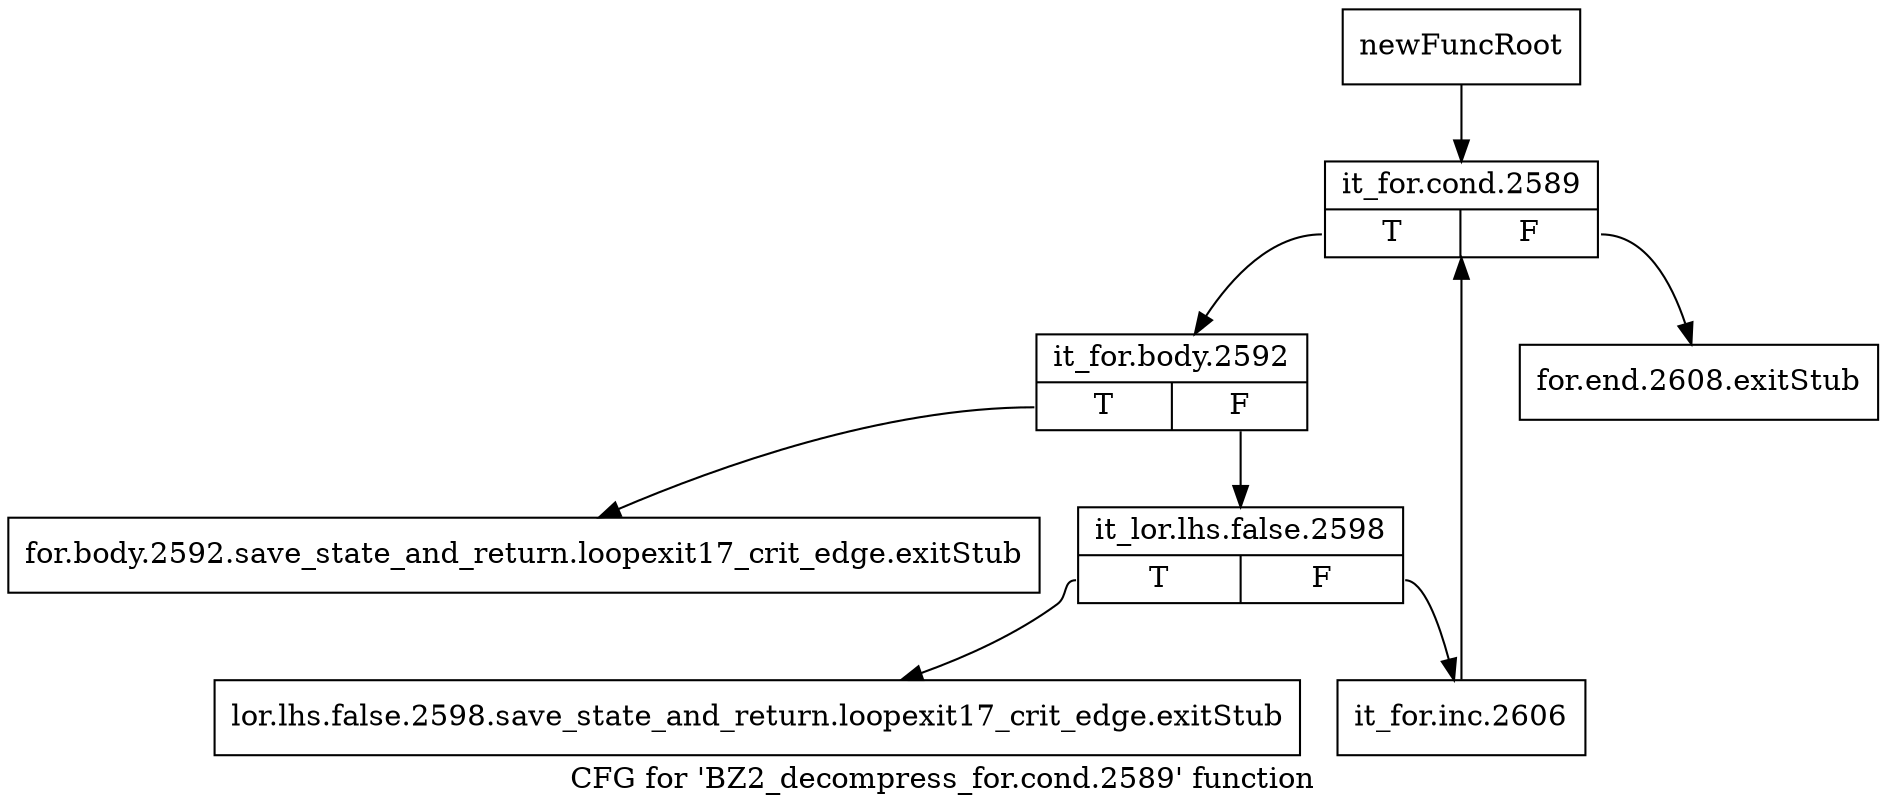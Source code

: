 digraph "CFG for 'BZ2_decompress_for.cond.2589' function" {
	label="CFG for 'BZ2_decompress_for.cond.2589' function";

	Node0x1961850 [shape=record,label="{newFuncRoot}"];
	Node0x1961850 -> Node0x1961df0;
	Node0x19618a0 [shape=record,label="{for.end.2608.exitStub}"];
	Node0x1961d50 [shape=record,label="{for.body.2592.save_state_and_return.loopexit17_crit_edge.exitStub}"];
	Node0x1961da0 [shape=record,label="{lor.lhs.false.2598.save_state_and_return.loopexit17_crit_edge.exitStub}"];
	Node0x1961df0 [shape=record,label="{it_for.cond.2589|{<s0>T|<s1>F}}"];
	Node0x1961df0:s0 -> Node0x1961e40;
	Node0x1961df0:s1 -> Node0x19618a0;
	Node0x1961e40 [shape=record,label="{it_for.body.2592|{<s0>T|<s1>F}}"];
	Node0x1961e40:s0 -> Node0x1961d50;
	Node0x1961e40:s1 -> Node0x1961e90;
	Node0x1961e90 [shape=record,label="{it_lor.lhs.false.2598|{<s0>T|<s1>F}}"];
	Node0x1961e90:s0 -> Node0x1961da0;
	Node0x1961e90:s1 -> Node0x1961ee0;
	Node0x1961ee0 [shape=record,label="{it_for.inc.2606}"];
	Node0x1961ee0 -> Node0x1961df0;
}

